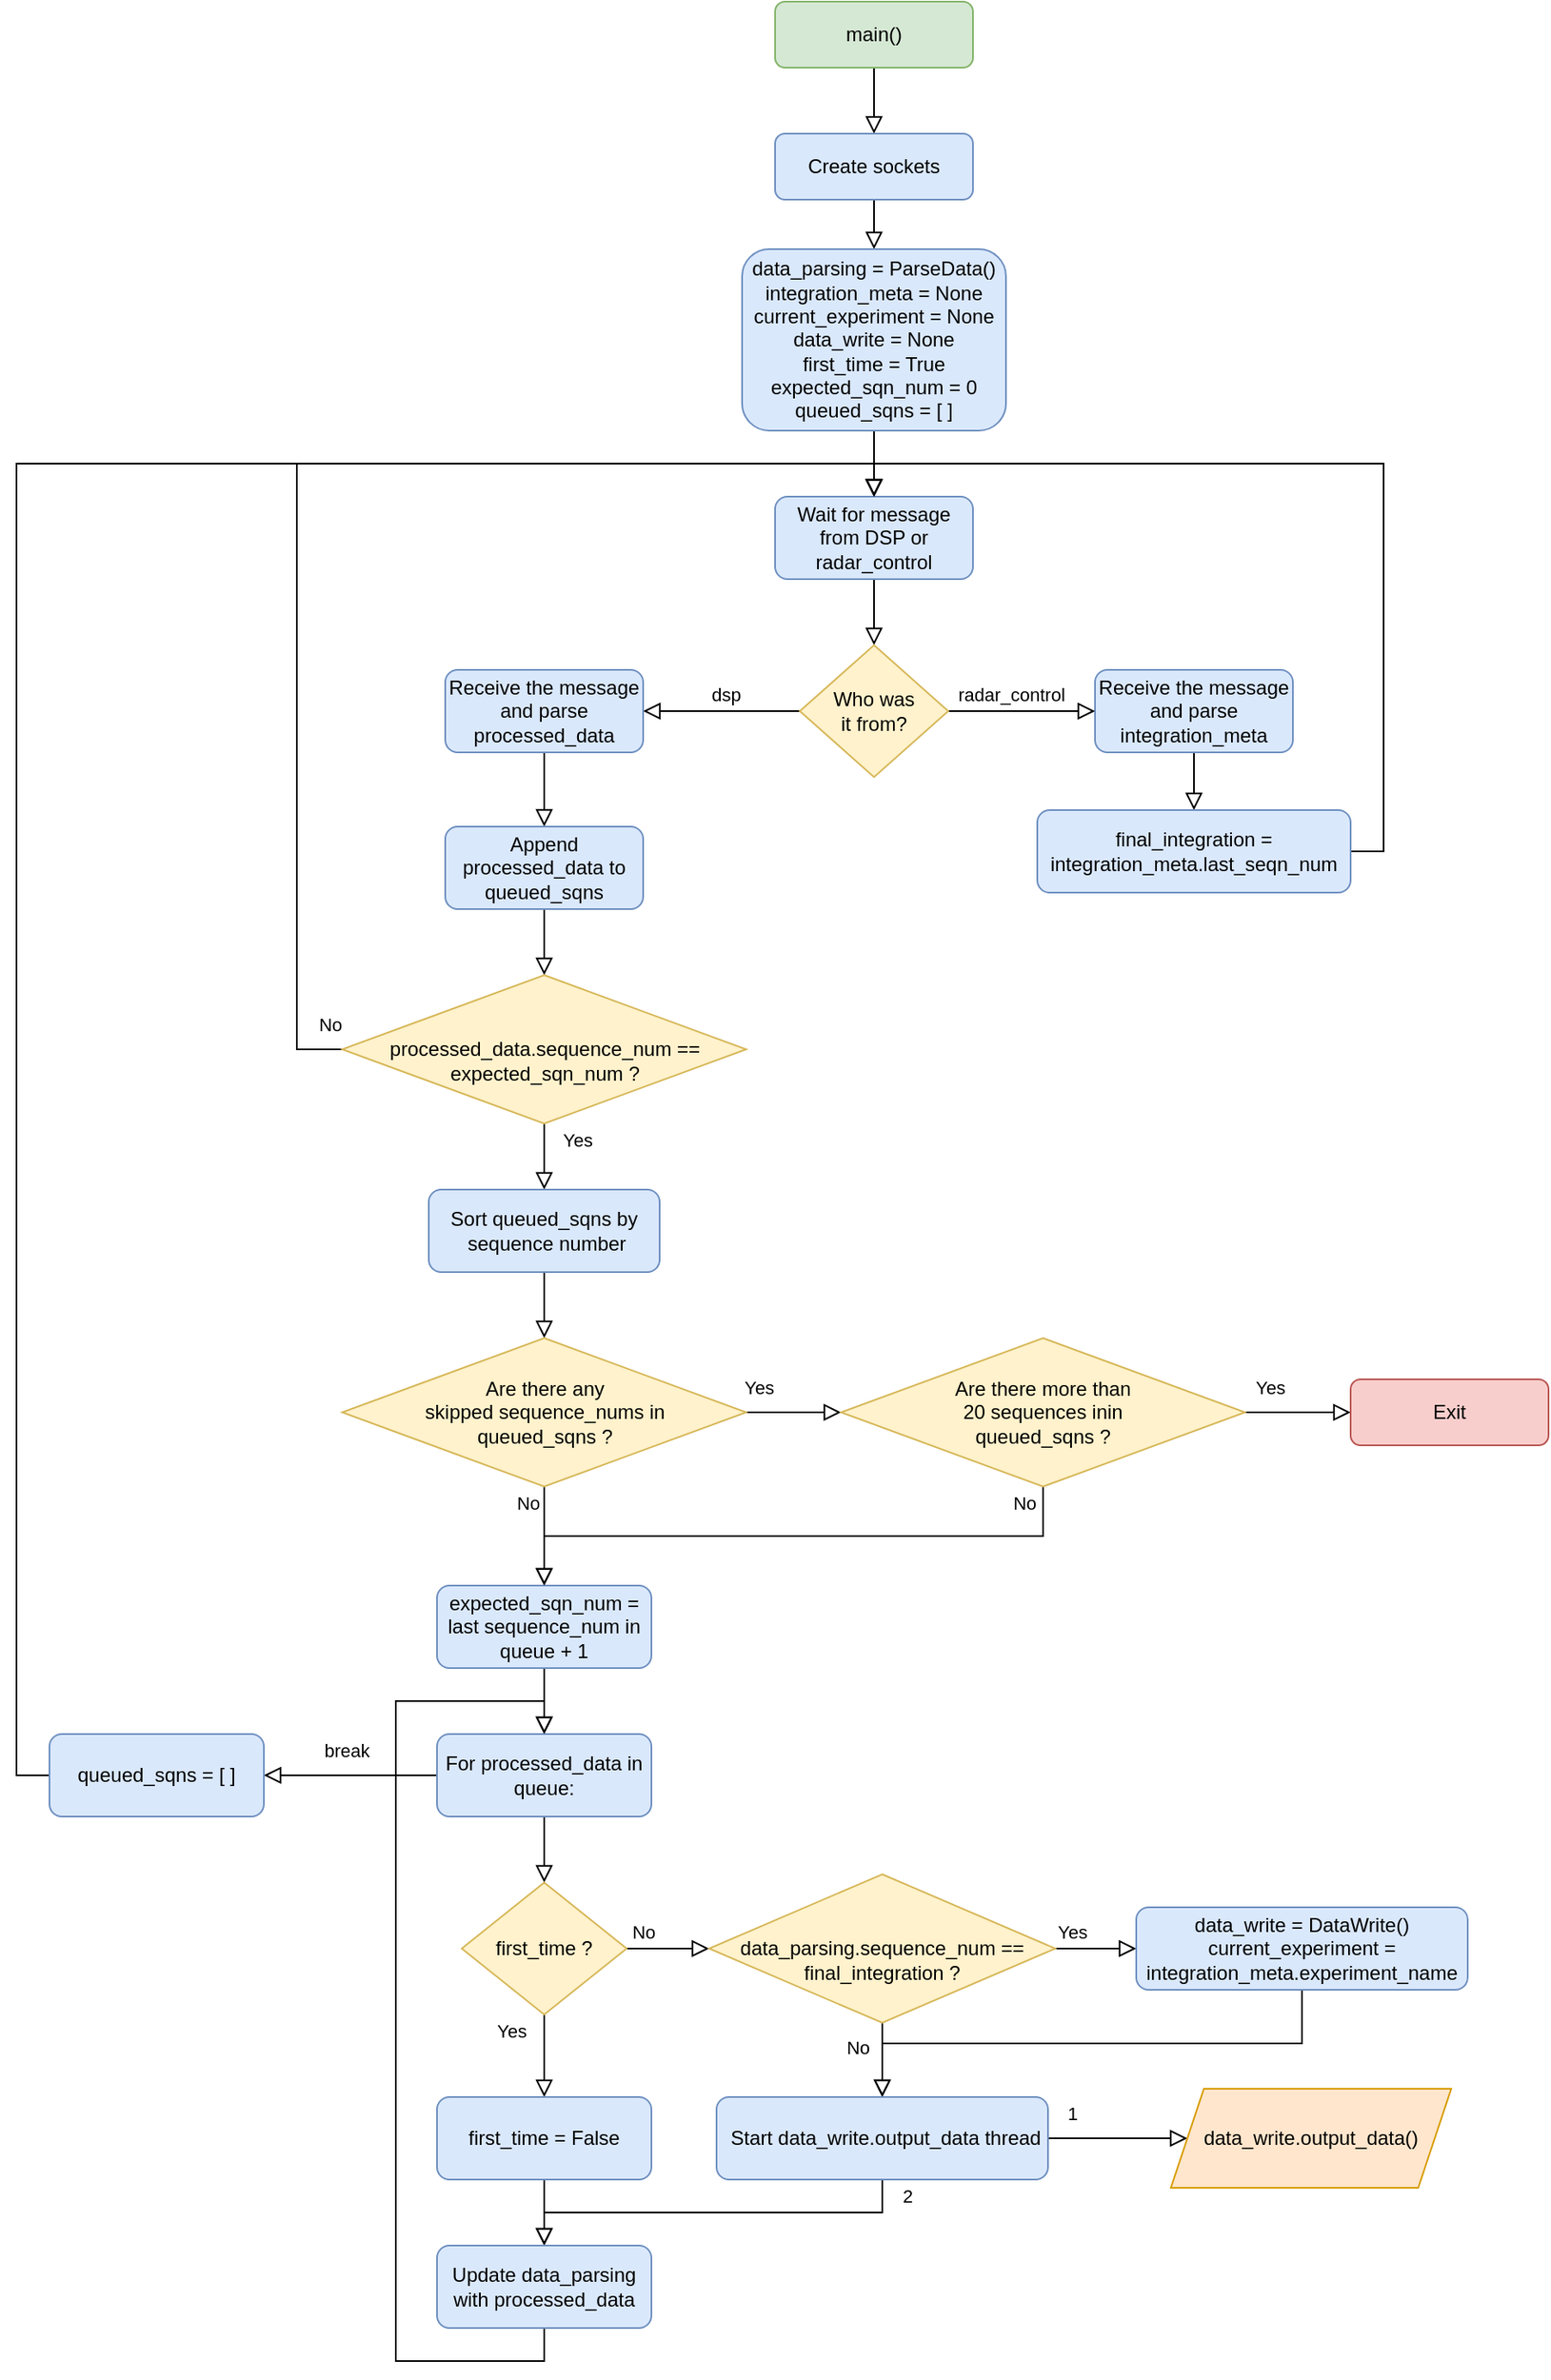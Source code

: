 <mxfile version="16.2.7" type="device"><diagram id="C5RBs43oDa-KdzZeNtuy" name="Page-1"><mxGraphModel dx="1289" dy="736" grid="1" gridSize="10" guides="1" tooltips="1" connect="1" arrows="1" fold="1" page="1" pageScale="1" pageWidth="827" pageHeight="1169" math="0" shadow="0"><root><mxCell id="WIyWlLk6GJQsqaUBKTNV-0"/><mxCell id="WIyWlLk6GJQsqaUBKTNV-1" parent="WIyWlLk6GJQsqaUBKTNV-0"/><mxCell id="WIyWlLk6GJQsqaUBKTNV-2" value="" style="rounded=0;html=1;jettySize=auto;orthogonalLoop=1;fontSize=11;endArrow=block;endFill=0;endSize=8;strokeWidth=1;shadow=0;labelBackgroundColor=none;edgeStyle=orthogonalEdgeStyle;entryX=0.5;entryY=0;entryDx=0;entryDy=0;" parent="WIyWlLk6GJQsqaUBKTNV-1" source="WIyWlLk6GJQsqaUBKTNV-3" target="Irw5MkwopuHiQTVNR5Dk-0" edge="1"><mxGeometry relative="1" as="geometry"><mxPoint x="220" y="170" as="targetPoint"/></mxGeometry></mxCell><mxCell id="WIyWlLk6GJQsqaUBKTNV-3" value="main()" style="rounded=1;whiteSpace=wrap;html=1;fontSize=12;glass=0;strokeWidth=1;shadow=0;fillColor=#d5e8d4;strokeColor=#82b366;" parent="WIyWlLk6GJQsqaUBKTNV-1" vertex="1"><mxGeometry x="160" y="80" width="120" height="40" as="geometry"/></mxCell><mxCell id="Irw5MkwopuHiQTVNR5Dk-2" style="edgeStyle=orthogonalEdgeStyle;rounded=0;orthogonalLoop=1;jettySize=auto;html=1;exitX=0.5;exitY=1;exitDx=0;exitDy=0;entryX=0.5;entryY=0;entryDx=0;entryDy=0;endArrow=block;endFill=0;endSize=8;" edge="1" parent="WIyWlLk6GJQsqaUBKTNV-1" source="Irw5MkwopuHiQTVNR5Dk-0" target="Irw5MkwopuHiQTVNR5Dk-1"><mxGeometry relative="1" as="geometry"/></mxCell><mxCell id="Irw5MkwopuHiQTVNR5Dk-0" value="Create sockets" style="rounded=1;whiteSpace=wrap;html=1;fontSize=12;glass=0;strokeWidth=1;shadow=0;fillColor=#dae8fc;strokeColor=#6c8ebf;" vertex="1" parent="WIyWlLk6GJQsqaUBKTNV-1"><mxGeometry x="160" y="160" width="120" height="40" as="geometry"/></mxCell><mxCell id="Irw5MkwopuHiQTVNR5Dk-4" style="edgeStyle=orthogonalEdgeStyle;rounded=0;orthogonalLoop=1;jettySize=auto;html=1;exitX=0.5;exitY=1;exitDx=0;exitDy=0;entryX=0.5;entryY=0;entryDx=0;entryDy=0;endArrow=block;endFill=0;endSize=8;" edge="1" parent="WIyWlLk6GJQsqaUBKTNV-1" source="Irw5MkwopuHiQTVNR5Dk-1" target="Irw5MkwopuHiQTVNR5Dk-3"><mxGeometry relative="1" as="geometry"/></mxCell><mxCell id="Irw5MkwopuHiQTVNR5Dk-1" value="&lt;div&gt;data_parsing = ParseData()&lt;br&gt;&lt;/div&gt;&lt;div&gt;integration_meta = None&lt;/div&gt;&lt;div&gt;current_experiment = None&lt;/div&gt;&lt;div&gt;data_write = None&lt;/div&gt;&lt;div&gt;first_time = True&lt;/div&gt;&lt;div&gt;expected_sqn_num = 0&lt;/div&gt;&lt;div&gt;queued_sqns = [ ]&lt;br&gt;&lt;/div&gt;" style="rounded=1;whiteSpace=wrap;html=1;fontSize=12;glass=0;strokeWidth=1;shadow=0;fillColor=#dae8fc;strokeColor=#6c8ebf;" vertex="1" parent="WIyWlLk6GJQsqaUBKTNV-1"><mxGeometry x="140" y="230" width="160" height="110" as="geometry"/></mxCell><mxCell id="Irw5MkwopuHiQTVNR5Dk-11" style="edgeStyle=orthogonalEdgeStyle;rounded=0;orthogonalLoop=1;jettySize=auto;html=1;exitX=0.5;exitY=1;exitDx=0;exitDy=0;entryX=0.5;entryY=0;entryDx=0;entryDy=0;endArrow=block;endFill=0;endSize=8;" edge="1" parent="WIyWlLk6GJQsqaUBKTNV-1" source="Irw5MkwopuHiQTVNR5Dk-3" target="Irw5MkwopuHiQTVNR5Dk-6"><mxGeometry relative="1" as="geometry"/></mxCell><mxCell id="Irw5MkwopuHiQTVNR5Dk-3" value="Wait for message from DSP or radar_control" style="rounded=1;whiteSpace=wrap;html=1;fontSize=12;glass=0;strokeWidth=1;shadow=0;fillColor=#dae8fc;strokeColor=#6c8ebf;" vertex="1" parent="WIyWlLk6GJQsqaUBKTNV-1"><mxGeometry x="160" y="380" width="120" height="50" as="geometry"/></mxCell><mxCell id="Irw5MkwopuHiQTVNR5Dk-8" style="edgeStyle=orthogonalEdgeStyle;rounded=0;orthogonalLoop=1;jettySize=auto;html=1;exitX=0.5;exitY=1;exitDx=0;exitDy=0;entryX=0.5;entryY=0;entryDx=0;entryDy=0;endArrow=block;endFill=0;endSize=8;" edge="1" parent="WIyWlLk6GJQsqaUBKTNV-1" source="Irw5MkwopuHiQTVNR5Dk-5" target="Irw5MkwopuHiQTVNR5Dk-7"><mxGeometry relative="1" as="geometry"/></mxCell><mxCell id="Irw5MkwopuHiQTVNR5Dk-5" value="Receive the message and parse integration_meta" style="rounded=1;whiteSpace=wrap;html=1;fontSize=12;glass=0;strokeWidth=1;shadow=0;fillColor=#dae8fc;strokeColor=#6c8ebf;" vertex="1" parent="WIyWlLk6GJQsqaUBKTNV-1"><mxGeometry x="354" y="485" width="120" height="50" as="geometry"/></mxCell><mxCell id="Irw5MkwopuHiQTVNR5Dk-9" value="radar_control" style="edgeStyle=orthogonalEdgeStyle;rounded=0;orthogonalLoop=1;jettySize=auto;html=1;exitX=1;exitY=0.5;exitDx=0;exitDy=0;entryX=0;entryY=0.5;entryDx=0;entryDy=0;endArrow=block;endFill=0;endSize=8;" edge="1" parent="WIyWlLk6GJQsqaUBKTNV-1" source="Irw5MkwopuHiQTVNR5Dk-6" target="Irw5MkwopuHiQTVNR5Dk-5"><mxGeometry x="-0.154" y="10" relative="1" as="geometry"><mxPoint as="offset"/></mxGeometry></mxCell><mxCell id="Irw5MkwopuHiQTVNR5Dk-13" value="dsp" style="edgeStyle=orthogonalEdgeStyle;rounded=0;orthogonalLoop=1;jettySize=auto;html=1;exitX=0;exitY=0.5;exitDx=0;exitDy=0;entryX=1;entryY=0.5;entryDx=0;entryDy=0;endArrow=block;endFill=0;endSize=8;" edge="1" parent="WIyWlLk6GJQsqaUBKTNV-1" source="Irw5MkwopuHiQTVNR5Dk-6" target="Irw5MkwopuHiQTVNR5Dk-12"><mxGeometry x="-0.053" y="-10" relative="1" as="geometry"><mxPoint as="offset"/></mxGeometry></mxCell><mxCell id="Irw5MkwopuHiQTVNR5Dk-6" value="&lt;div&gt;Who was &lt;br&gt;&lt;/div&gt;&lt;div&gt;it from?&lt;/div&gt;" style="rhombus;whiteSpace=wrap;html=1;fillColor=#fff2cc;strokeColor=#d6b656;" vertex="1" parent="WIyWlLk6GJQsqaUBKTNV-1"><mxGeometry x="175" y="470" width="90" height="80" as="geometry"/></mxCell><mxCell id="Irw5MkwopuHiQTVNR5Dk-10" style="edgeStyle=orthogonalEdgeStyle;rounded=0;orthogonalLoop=1;jettySize=auto;html=1;exitX=1;exitY=0.5;exitDx=0;exitDy=0;entryX=0.5;entryY=0;entryDx=0;entryDy=0;endArrow=block;endFill=0;endSize=8;" edge="1" parent="WIyWlLk6GJQsqaUBKTNV-1" source="Irw5MkwopuHiQTVNR5Dk-7" target="Irw5MkwopuHiQTVNR5Dk-3"><mxGeometry relative="1" as="geometry"/></mxCell><mxCell id="Irw5MkwopuHiQTVNR5Dk-7" value="final_integration = integration_meta.last_seqn_num" style="rounded=1;whiteSpace=wrap;html=1;fontSize=12;glass=0;strokeWidth=1;shadow=0;fillColor=#dae8fc;strokeColor=#6c8ebf;" vertex="1" parent="WIyWlLk6GJQsqaUBKTNV-1"><mxGeometry x="319" y="570" width="190" height="50" as="geometry"/></mxCell><mxCell id="Irw5MkwopuHiQTVNR5Dk-15" style="edgeStyle=orthogonalEdgeStyle;rounded=0;orthogonalLoop=1;jettySize=auto;html=1;exitX=0.5;exitY=1;exitDx=0;exitDy=0;entryX=0.5;entryY=0;entryDx=0;entryDy=0;endArrow=block;endFill=0;endSize=8;" edge="1" parent="WIyWlLk6GJQsqaUBKTNV-1" source="Irw5MkwopuHiQTVNR5Dk-12" target="Irw5MkwopuHiQTVNR5Dk-14"><mxGeometry relative="1" as="geometry"/></mxCell><mxCell id="Irw5MkwopuHiQTVNR5Dk-12" value="Receive the message and parse processed_data" style="rounded=1;whiteSpace=wrap;html=1;fontSize=12;glass=0;strokeWidth=1;shadow=0;fillColor=#dae8fc;strokeColor=#6c8ebf;" vertex="1" parent="WIyWlLk6GJQsqaUBKTNV-1"><mxGeometry x="-40" y="485" width="120" height="50" as="geometry"/></mxCell><mxCell id="Irw5MkwopuHiQTVNR5Dk-17" style="edgeStyle=orthogonalEdgeStyle;rounded=0;orthogonalLoop=1;jettySize=auto;html=1;exitX=0.5;exitY=1;exitDx=0;exitDy=0;entryX=0.5;entryY=0;entryDx=0;entryDy=0;endArrow=block;endFill=0;endSize=8;" edge="1" parent="WIyWlLk6GJQsqaUBKTNV-1" source="Irw5MkwopuHiQTVNR5Dk-14" target="Irw5MkwopuHiQTVNR5Dk-16"><mxGeometry relative="1" as="geometry"/></mxCell><mxCell id="Irw5MkwopuHiQTVNR5Dk-14" value="Append processed_data to queued_sqns" style="rounded=1;whiteSpace=wrap;html=1;fontSize=12;glass=0;strokeWidth=1;shadow=0;fillColor=#dae8fc;strokeColor=#6c8ebf;" vertex="1" parent="WIyWlLk6GJQsqaUBKTNV-1"><mxGeometry x="-40" y="580" width="120" height="50" as="geometry"/></mxCell><mxCell id="Irw5MkwopuHiQTVNR5Dk-18" value="No" style="edgeStyle=orthogonalEdgeStyle;rounded=0;orthogonalLoop=1;jettySize=auto;html=1;exitX=0;exitY=0.5;exitDx=0;exitDy=0;entryX=0.5;entryY=0;entryDx=0;entryDy=0;endArrow=block;endFill=0;endSize=8;" edge="1" parent="WIyWlLk6GJQsqaUBKTNV-1" source="Irw5MkwopuHiQTVNR5Dk-16" target="Irw5MkwopuHiQTVNR5Dk-3"><mxGeometry x="-0.98" y="-15" relative="1" as="geometry"><Array as="points"><mxPoint x="-130" y="715"/><mxPoint x="-130" y="360"/><mxPoint x="220" y="360"/></Array><mxPoint as="offset"/></mxGeometry></mxCell><mxCell id="Irw5MkwopuHiQTVNR5Dk-21" value="Yes" style="edgeStyle=orthogonalEdgeStyle;rounded=0;orthogonalLoop=1;jettySize=auto;html=1;exitX=0.5;exitY=1;exitDx=0;exitDy=0;entryX=0.5;entryY=0;entryDx=0;entryDy=0;endArrow=block;endFill=0;endSize=8;" edge="1" parent="WIyWlLk6GJQsqaUBKTNV-1" source="Irw5MkwopuHiQTVNR5Dk-16" target="Irw5MkwopuHiQTVNR5Dk-19"><mxGeometry x="-0.5" y="20" relative="1" as="geometry"><mxPoint as="offset"/></mxGeometry></mxCell><mxCell id="Irw5MkwopuHiQTVNR5Dk-16" value="&lt;br&gt;&lt;div&gt;processed_data.sequence_num == expected_sqn_num ?&lt;/div&gt;" style="rhombus;whiteSpace=wrap;html=1;fillColor=#fff2cc;strokeColor=#d6b656;" vertex="1" parent="WIyWlLk6GJQsqaUBKTNV-1"><mxGeometry x="-102.5" y="670" width="245" height="90" as="geometry"/></mxCell><mxCell id="Irw5MkwopuHiQTVNR5Dk-22" style="edgeStyle=orthogonalEdgeStyle;rounded=0;orthogonalLoop=1;jettySize=auto;html=1;exitX=0.5;exitY=1;exitDx=0;exitDy=0;entryX=0.5;entryY=0;entryDx=0;entryDy=0;endArrow=block;endFill=0;endSize=8;" edge="1" parent="WIyWlLk6GJQsqaUBKTNV-1" source="Irw5MkwopuHiQTVNR5Dk-19" target="Irw5MkwopuHiQTVNR5Dk-25"><mxGeometry relative="1" as="geometry"><mxPoint x="20" y="890" as="targetPoint"/></mxGeometry></mxCell><mxCell id="Irw5MkwopuHiQTVNR5Dk-19" value="&lt;div&gt;Sort queued_sq&lt;span style=&quot;white-space: pre&quot;&gt;ns by&lt;/span&gt;&lt;/div&gt;&lt;div&gt;&lt;span style=&quot;white-space: pre&quot;&gt; sequence number&lt;/span&gt;&lt;/div&gt;" style="rounded=1;whiteSpace=wrap;html=1;fontSize=12;glass=0;strokeWidth=1;shadow=0;fillColor=#dae8fc;strokeColor=#6c8ebf;" vertex="1" parent="WIyWlLk6GJQsqaUBKTNV-1"><mxGeometry x="-50" y="800" width="140" height="50" as="geometry"/></mxCell><mxCell id="Irw5MkwopuHiQTVNR5Dk-29" value="Yes" style="edgeStyle=orthogonalEdgeStyle;rounded=0;orthogonalLoop=1;jettySize=auto;html=1;exitX=1;exitY=0.5;exitDx=0;exitDy=0;entryX=0;entryY=0.5;entryDx=0;entryDy=0;endArrow=block;endFill=0;endSize=8;" edge="1" parent="WIyWlLk6GJQsqaUBKTNV-1" source="Irw5MkwopuHiQTVNR5Dk-25" target="Irw5MkwopuHiQTVNR5Dk-34"><mxGeometry x="-0.735" y="15" relative="1" as="geometry"><mxPoint x="200" y="935" as="targetPoint"/><mxPoint as="offset"/></mxGeometry></mxCell><mxCell id="Irw5MkwopuHiQTVNR5Dk-31" value="No" style="edgeStyle=orthogonalEdgeStyle;rounded=0;orthogonalLoop=1;jettySize=auto;html=1;exitX=0.5;exitY=1;exitDx=0;exitDy=0;entryX=0.5;entryY=0;entryDx=0;entryDy=0;endArrow=block;endFill=0;endSize=8;" edge="1" parent="WIyWlLk6GJQsqaUBKTNV-1" source="Irw5MkwopuHiQTVNR5Dk-25" target="Irw5MkwopuHiQTVNR5Dk-30"><mxGeometry x="-0.667" y="-10" relative="1" as="geometry"><mxPoint as="offset"/></mxGeometry></mxCell><mxCell id="Irw5MkwopuHiQTVNR5Dk-25" value="&lt;div&gt;Are there any &lt;br&gt;&lt;/div&gt;&lt;div&gt;skipped sequence_nums in &lt;br&gt;&lt;/div&gt;&lt;div&gt;queued_sq&lt;span&gt;ns ?&lt;br&gt;&lt;/span&gt;&lt;/div&gt;" style="rhombus;whiteSpace=wrap;html=1;fillColor=#fff2cc;strokeColor=#d6b656;" vertex="1" parent="WIyWlLk6GJQsqaUBKTNV-1"><mxGeometry x="-102.5" y="890" width="245" height="90" as="geometry"/></mxCell><mxCell id="Irw5MkwopuHiQTVNR5Dk-39" style="edgeStyle=orthogonalEdgeStyle;rounded=0;orthogonalLoop=1;jettySize=auto;html=1;exitX=0.5;exitY=1;exitDx=0;exitDy=0;entryX=0.5;entryY=0;entryDx=0;entryDy=0;endArrow=block;endFill=0;endSize=8;" edge="1" parent="WIyWlLk6GJQsqaUBKTNV-1" source="Irw5MkwopuHiQTVNR5Dk-30" target="Irw5MkwopuHiQTVNR5Dk-38"><mxGeometry relative="1" as="geometry"/></mxCell><mxCell id="Irw5MkwopuHiQTVNR5Dk-30" value="expected_sqn_num = last sequence_num in queue + 1" style="rounded=1;whiteSpace=wrap;html=1;fontSize=12;glass=0;strokeWidth=1;shadow=0;fillColor=#dae8fc;strokeColor=#6c8ebf;" vertex="1" parent="WIyWlLk6GJQsqaUBKTNV-1"><mxGeometry x="-45" y="1040" width="130" height="50" as="geometry"/></mxCell><mxCell id="Irw5MkwopuHiQTVNR5Dk-36" value="Yes" style="edgeStyle=orthogonalEdgeStyle;rounded=0;orthogonalLoop=1;jettySize=auto;html=1;exitX=1;exitY=0.5;exitDx=0;exitDy=0;entryX=0;entryY=0.5;entryDx=0;entryDy=0;endArrow=block;endFill=0;endSize=8;" edge="1" parent="WIyWlLk6GJQsqaUBKTNV-1" source="Irw5MkwopuHiQTVNR5Dk-34" target="Irw5MkwopuHiQTVNR5Dk-35"><mxGeometry x="-0.531" y="15" relative="1" as="geometry"><mxPoint as="offset"/></mxGeometry></mxCell><mxCell id="Irw5MkwopuHiQTVNR5Dk-37" value="No" style="edgeStyle=orthogonalEdgeStyle;rounded=0;orthogonalLoop=1;jettySize=auto;html=1;exitX=0.5;exitY=1;exitDx=0;exitDy=0;entryX=0.5;entryY=0;entryDx=0;entryDy=0;endArrow=block;endFill=0;endSize=8;" edge="1" parent="WIyWlLk6GJQsqaUBKTNV-1" source="Irw5MkwopuHiQTVNR5Dk-34" target="Irw5MkwopuHiQTVNR5Dk-30"><mxGeometry x="-0.945" y="-12" relative="1" as="geometry"><mxPoint as="offset"/></mxGeometry></mxCell><mxCell id="Irw5MkwopuHiQTVNR5Dk-34" value="&lt;div&gt;Are there more than &lt;br&gt;&lt;/div&gt;&lt;div&gt;20 sequences inin &lt;br&gt;&lt;/div&gt;&lt;div&gt;queued_sq&lt;span&gt;ns ?&lt;br&gt;&lt;/span&gt;&lt;/div&gt;" style="rhombus;whiteSpace=wrap;html=1;fillColor=#fff2cc;strokeColor=#d6b656;" vertex="1" parent="WIyWlLk6GJQsqaUBKTNV-1"><mxGeometry x="200" y="890" width="245" height="90" as="geometry"/></mxCell><mxCell id="Irw5MkwopuHiQTVNR5Dk-35" value="Exit" style="rounded=1;whiteSpace=wrap;html=1;fontSize=12;glass=0;strokeWidth=1;shadow=0;fillColor=#f8cecc;strokeColor=#b85450;" vertex="1" parent="WIyWlLk6GJQsqaUBKTNV-1"><mxGeometry x="509" y="915" width="120" height="40" as="geometry"/></mxCell><mxCell id="Irw5MkwopuHiQTVNR5Dk-41" style="edgeStyle=orthogonalEdgeStyle;rounded=0;orthogonalLoop=1;jettySize=auto;html=1;exitX=0.5;exitY=1;exitDx=0;exitDy=0;entryX=0.5;entryY=0;entryDx=0;entryDy=0;endArrow=block;endFill=0;endSize=8;" edge="1" parent="WIyWlLk6GJQsqaUBKTNV-1" source="Irw5MkwopuHiQTVNR5Dk-38" target="Irw5MkwopuHiQTVNR5Dk-40"><mxGeometry relative="1" as="geometry"/></mxCell><mxCell id="Irw5MkwopuHiQTVNR5Dk-58" value="break" style="edgeStyle=orthogonalEdgeStyle;rounded=0;orthogonalLoop=1;jettySize=auto;html=1;exitX=0;exitY=0.5;exitDx=0;exitDy=0;endArrow=block;endFill=0;endSize=8;" edge="1" parent="WIyWlLk6GJQsqaUBKTNV-1" source="Irw5MkwopuHiQTVNR5Dk-38"><mxGeometry x="0.048" y="-15" relative="1" as="geometry"><mxPoint x="-150" y="1155" as="targetPoint"/><mxPoint as="offset"/></mxGeometry></mxCell><mxCell id="Irw5MkwopuHiQTVNR5Dk-38" value="For processed_data in queue:" style="rounded=1;whiteSpace=wrap;html=1;fontSize=12;glass=0;strokeWidth=1;shadow=0;fillColor=#dae8fc;strokeColor=#6c8ebf;" vertex="1" parent="WIyWlLk6GJQsqaUBKTNV-1"><mxGeometry x="-45" y="1130" width="130" height="50" as="geometry"/></mxCell><mxCell id="Irw5MkwopuHiQTVNR5Dk-44" value="No" style="edgeStyle=orthogonalEdgeStyle;rounded=0;orthogonalLoop=1;jettySize=auto;html=1;exitX=1;exitY=0.5;exitDx=0;exitDy=0;entryX=0;entryY=0.5;entryDx=0;entryDy=0;endArrow=block;endFill=0;endSize=8;" edge="1" parent="WIyWlLk6GJQsqaUBKTNV-1" source="Irw5MkwopuHiQTVNR5Dk-40" target="Irw5MkwopuHiQTVNR5Dk-43"><mxGeometry x="-0.6" y="10" relative="1" as="geometry"><mxPoint as="offset"/></mxGeometry></mxCell><mxCell id="Irw5MkwopuHiQTVNR5Dk-51" value="Yes" style="edgeStyle=orthogonalEdgeStyle;rounded=0;orthogonalLoop=1;jettySize=auto;html=1;exitX=0.5;exitY=1;exitDx=0;exitDy=0;entryX=0.5;entryY=0;entryDx=0;entryDy=0;endArrow=block;endFill=0;endSize=8;" edge="1" parent="WIyWlLk6GJQsqaUBKTNV-1" source="Irw5MkwopuHiQTVNR5Dk-40" target="Irw5MkwopuHiQTVNR5Dk-50"><mxGeometry x="-0.6" y="-20" relative="1" as="geometry"><mxPoint as="offset"/></mxGeometry></mxCell><mxCell id="Irw5MkwopuHiQTVNR5Dk-40" value="first_time ?" style="rhombus;whiteSpace=wrap;html=1;fillColor=#fff2cc;strokeColor=#d6b656;" vertex="1" parent="WIyWlLk6GJQsqaUBKTNV-1"><mxGeometry x="-30" y="1220" width="100" height="80" as="geometry"/></mxCell><mxCell id="Irw5MkwopuHiQTVNR5Dk-47" value="Yes" style="edgeStyle=orthogonalEdgeStyle;rounded=0;orthogonalLoop=1;jettySize=auto;html=1;exitX=1;exitY=0.5;exitDx=0;exitDy=0;entryX=0;entryY=0.5;entryDx=0;entryDy=0;endArrow=block;endFill=0;endSize=8;" edge="1" parent="WIyWlLk6GJQsqaUBKTNV-1" source="Irw5MkwopuHiQTVNR5Dk-43" target="Irw5MkwopuHiQTVNR5Dk-46"><mxGeometry x="-0.592" y="10" relative="1" as="geometry"><mxPoint as="offset"/></mxGeometry></mxCell><mxCell id="Irw5MkwopuHiQTVNR5Dk-49" value="No" style="edgeStyle=orthogonalEdgeStyle;rounded=0;orthogonalLoop=1;jettySize=auto;html=1;exitX=0.5;exitY=1;exitDx=0;exitDy=0;entryX=0.5;entryY=0;entryDx=0;entryDy=0;endArrow=block;endFill=0;endSize=8;" edge="1" parent="WIyWlLk6GJQsqaUBKTNV-1" source="Irw5MkwopuHiQTVNR5Dk-43" target="Irw5MkwopuHiQTVNR5Dk-48"><mxGeometry x="-0.333" y="-15" relative="1" as="geometry"><mxPoint as="offset"/></mxGeometry></mxCell><mxCell id="Irw5MkwopuHiQTVNR5Dk-43" value="&lt;div&gt;&lt;br&gt;&lt;/div&gt;&lt;div&gt;data_parsing.sequence_num == final_integration ?&lt;/div&gt;" style="rhombus;whiteSpace=wrap;html=1;fillColor=#fff2cc;strokeColor=#d6b656;" vertex="1" parent="WIyWlLk6GJQsqaUBKTNV-1"><mxGeometry x="120" y="1215" width="210" height="90" as="geometry"/></mxCell><mxCell id="Irw5MkwopuHiQTVNR5Dk-53" style="edgeStyle=orthogonalEdgeStyle;rounded=0;orthogonalLoop=1;jettySize=auto;html=1;exitX=0.5;exitY=1;exitDx=0;exitDy=0;entryX=0.5;entryY=0;entryDx=0;entryDy=0;endArrow=block;endFill=0;endSize=8;" edge="1" parent="WIyWlLk6GJQsqaUBKTNV-1" source="Irw5MkwopuHiQTVNR5Dk-46" target="Irw5MkwopuHiQTVNR5Dk-48"><mxGeometry relative="1" as="geometry"/></mxCell><mxCell id="Irw5MkwopuHiQTVNR5Dk-46" value="&lt;div&gt;data_write = DataWrite()&lt;/div&gt;current_experiment = integration_meta.experiment_name" style="rounded=1;whiteSpace=wrap;html=1;fontSize=12;glass=0;strokeWidth=1;shadow=0;fillColor=#dae8fc;strokeColor=#6c8ebf;" vertex="1" parent="WIyWlLk6GJQsqaUBKTNV-1"><mxGeometry x="379" y="1235" width="201" height="50" as="geometry"/></mxCell><mxCell id="Irw5MkwopuHiQTVNR5Dk-57" value="2" style="edgeStyle=orthogonalEdgeStyle;rounded=0;orthogonalLoop=1;jettySize=auto;html=1;exitX=0.5;exitY=1;exitDx=0;exitDy=0;entryX=0.5;entryY=0;entryDx=0;entryDy=0;endArrow=block;endFill=0;endSize=8;" edge="1" parent="WIyWlLk6GJQsqaUBKTNV-1" source="Irw5MkwopuHiQTVNR5Dk-48" target="Irw5MkwopuHiQTVNR5Dk-54"><mxGeometry x="-0.918" y="15" relative="1" as="geometry"><mxPoint as="offset"/></mxGeometry></mxCell><mxCell id="Irw5MkwopuHiQTVNR5Dk-62" value="1" style="edgeStyle=orthogonalEdgeStyle;rounded=0;orthogonalLoop=1;jettySize=auto;html=1;exitX=1;exitY=0.5;exitDx=0;exitDy=0;entryX=0;entryY=0.5;entryDx=0;entryDy=0;endArrow=block;endFill=0;endSize=8;" edge="1" parent="WIyWlLk6GJQsqaUBKTNV-1" source="Irw5MkwopuHiQTVNR5Dk-48" target="Irw5MkwopuHiQTVNR5Dk-61"><mxGeometry x="-0.657" y="15" relative="1" as="geometry"><mxPoint as="offset"/></mxGeometry></mxCell><mxCell id="Irw5MkwopuHiQTVNR5Dk-48" value="&amp;nbsp;Start data_write.output_data thread" style="rounded=1;whiteSpace=wrap;html=1;fontSize=12;glass=0;strokeWidth=1;shadow=0;fillColor=#dae8fc;strokeColor=#6c8ebf;" vertex="1" parent="WIyWlLk6GJQsqaUBKTNV-1"><mxGeometry x="124.5" y="1350" width="201" height="50" as="geometry"/></mxCell><mxCell id="Irw5MkwopuHiQTVNR5Dk-55" style="edgeStyle=orthogonalEdgeStyle;rounded=0;orthogonalLoop=1;jettySize=auto;html=1;exitX=0.5;exitY=1;exitDx=0;exitDy=0;entryX=0.5;entryY=0;entryDx=0;entryDy=0;endArrow=block;endFill=0;endSize=8;" edge="1" parent="WIyWlLk6GJQsqaUBKTNV-1" source="Irw5MkwopuHiQTVNR5Dk-50" target="Irw5MkwopuHiQTVNR5Dk-54"><mxGeometry relative="1" as="geometry"/></mxCell><mxCell id="Irw5MkwopuHiQTVNR5Dk-50" value="first_time = False" style="rounded=1;whiteSpace=wrap;html=1;fontSize=12;glass=0;strokeWidth=1;shadow=0;fillColor=#dae8fc;strokeColor=#6c8ebf;" vertex="1" parent="WIyWlLk6GJQsqaUBKTNV-1"><mxGeometry x="-45" y="1350" width="130" height="50" as="geometry"/></mxCell><mxCell id="Irw5MkwopuHiQTVNR5Dk-56" style="edgeStyle=orthogonalEdgeStyle;rounded=0;orthogonalLoop=1;jettySize=auto;html=1;exitX=0.5;exitY=1;exitDx=0;exitDy=0;entryX=0.5;entryY=0;entryDx=0;entryDy=0;endArrow=block;endFill=0;endSize=8;" edge="1" parent="WIyWlLk6GJQsqaUBKTNV-1" source="Irw5MkwopuHiQTVNR5Dk-54" target="Irw5MkwopuHiQTVNR5Dk-38"><mxGeometry relative="1" as="geometry"><Array as="points"><mxPoint x="20" y="1510"/><mxPoint x="-70" y="1510"/><mxPoint x="-70" y="1110"/><mxPoint x="20" y="1110"/></Array></mxGeometry></mxCell><mxCell id="Irw5MkwopuHiQTVNR5Dk-54" value="Update data_parsing with processed_data" style="rounded=1;whiteSpace=wrap;html=1;fontSize=12;glass=0;strokeWidth=1;shadow=0;fillColor=#dae8fc;strokeColor=#6c8ebf;" vertex="1" parent="WIyWlLk6GJQsqaUBKTNV-1"><mxGeometry x="-45" y="1440" width="130" height="50" as="geometry"/></mxCell><mxCell id="Irw5MkwopuHiQTVNR5Dk-60" style="edgeStyle=orthogonalEdgeStyle;rounded=0;orthogonalLoop=1;jettySize=auto;html=1;exitX=0;exitY=0.5;exitDx=0;exitDy=0;entryX=0.5;entryY=0;entryDx=0;entryDy=0;endArrow=block;endFill=0;endSize=8;" edge="1" parent="WIyWlLk6GJQsqaUBKTNV-1" source="Irw5MkwopuHiQTVNR5Dk-59" target="Irw5MkwopuHiQTVNR5Dk-3"><mxGeometry relative="1" as="geometry"/></mxCell><mxCell id="Irw5MkwopuHiQTVNR5Dk-59" value="queued_sq&lt;span style=&quot;white-space: pre&quot;&gt;&lt;/span&gt;ns = [ ]" style="rounded=1;whiteSpace=wrap;html=1;fontSize=12;glass=0;strokeWidth=1;shadow=0;fillColor=#dae8fc;strokeColor=#6c8ebf;" vertex="1" parent="WIyWlLk6GJQsqaUBKTNV-1"><mxGeometry x="-280" y="1130" width="130" height="50" as="geometry"/></mxCell><mxCell id="Irw5MkwopuHiQTVNR5Dk-61" value="data_write.output_data()" style="shape=parallelogram;perimeter=parallelogramPerimeter;whiteSpace=wrap;html=1;fixedSize=1;fillColor=#ffe6cc;strokeColor=#d79b00;" vertex="1" parent="WIyWlLk6GJQsqaUBKTNV-1"><mxGeometry x="400" y="1345" width="170" height="60" as="geometry"/></mxCell></root></mxGraphModel></diagram></mxfile>
